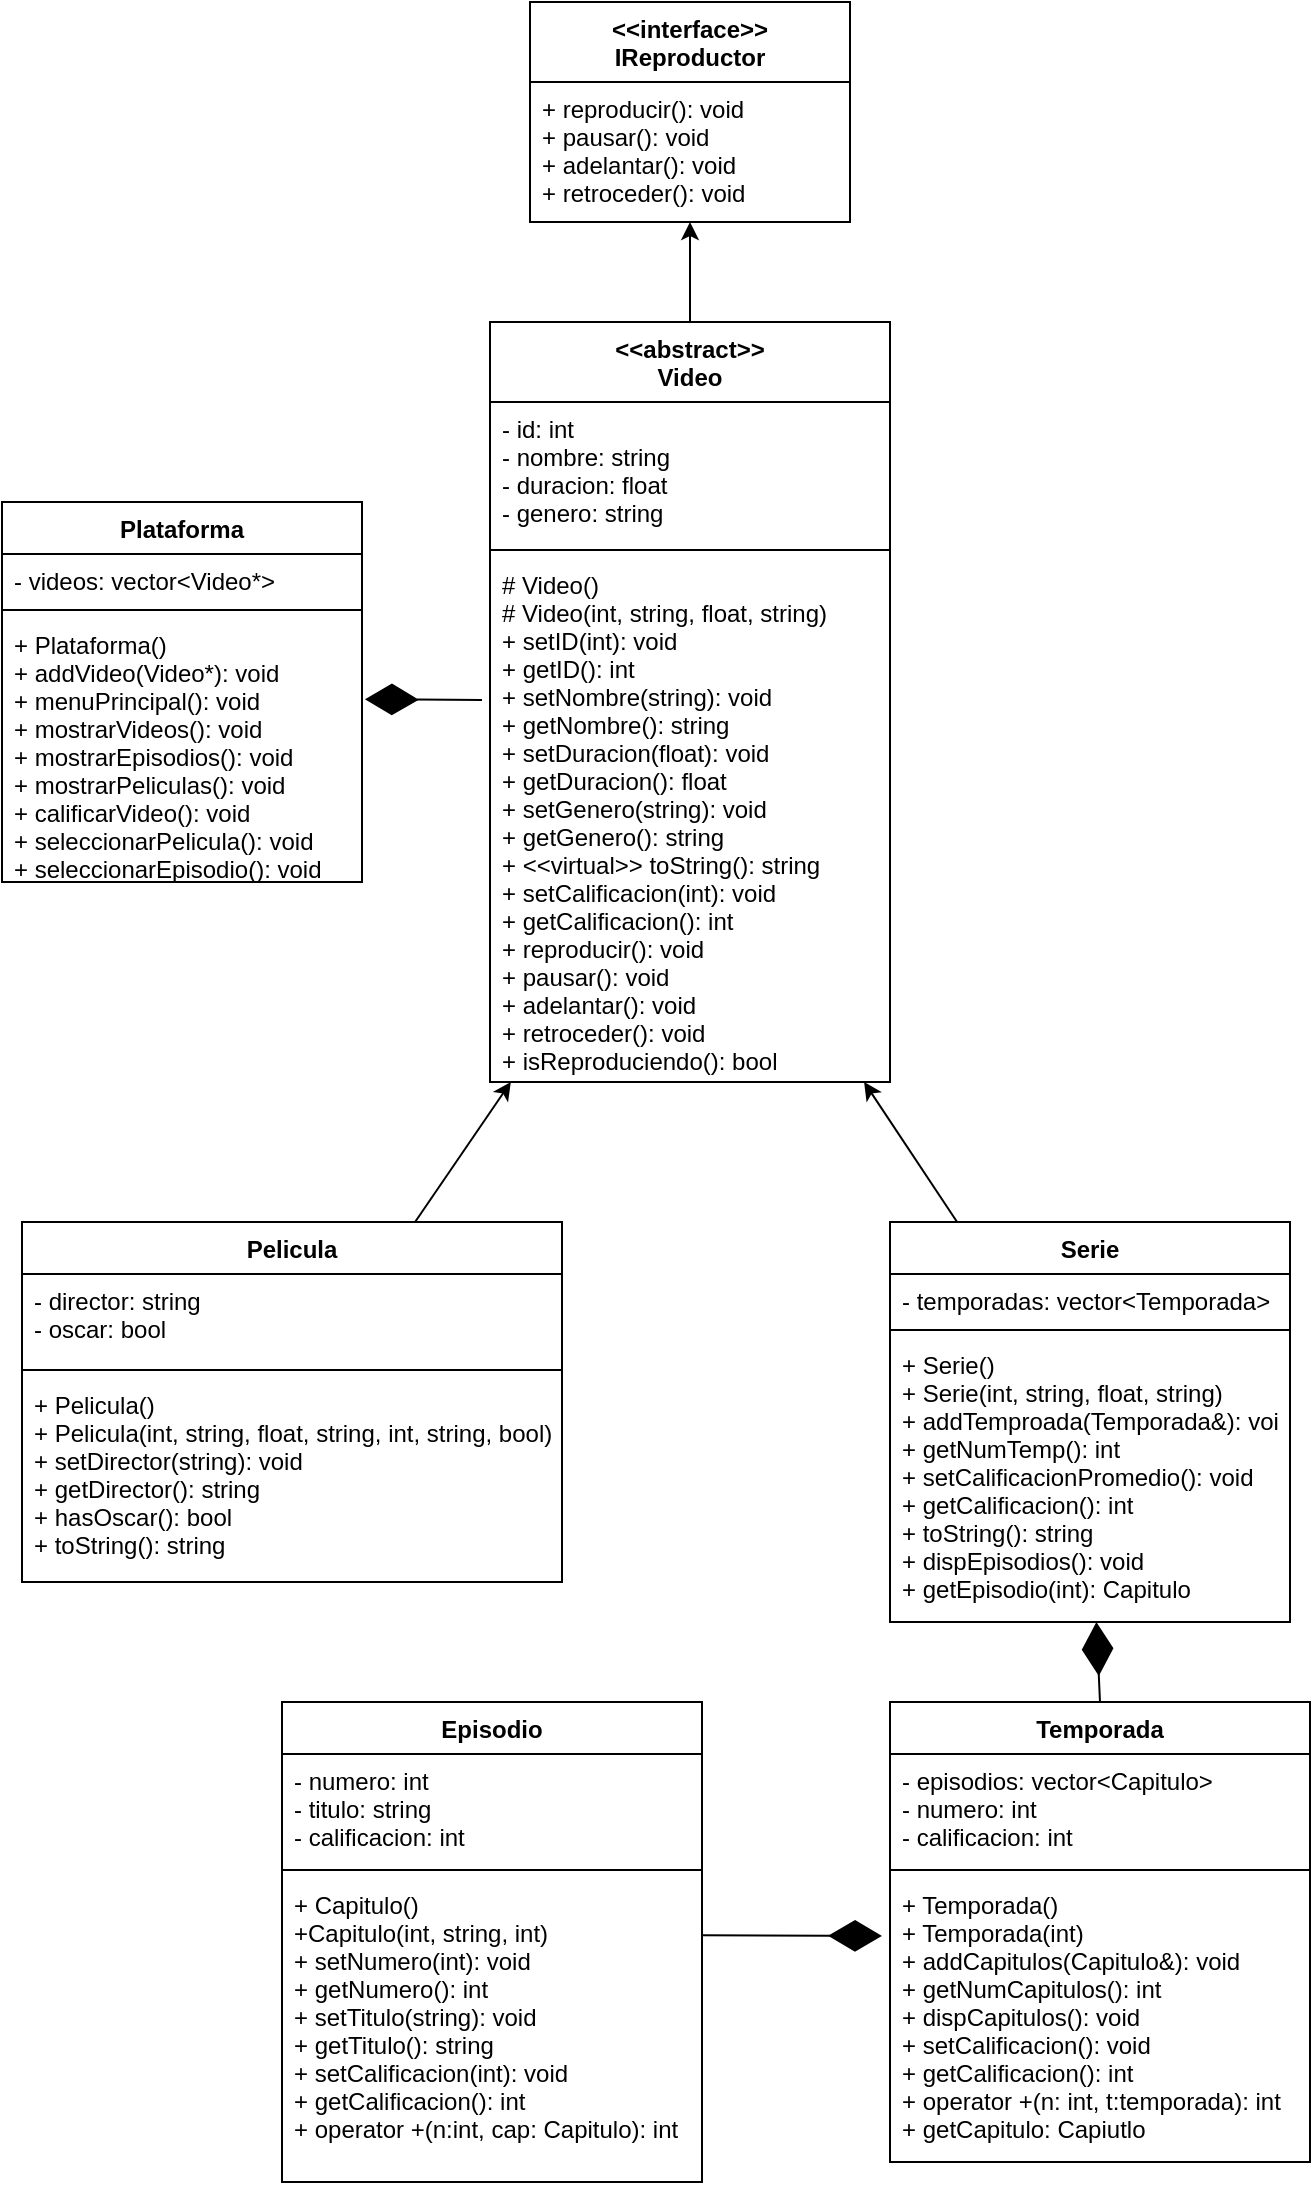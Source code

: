<mxfile>
    <diagram id="1UYdqOTCXsdHYkh4QDZj" name="Page-1">
        <mxGraphModel dx="899" dy="1500" grid="1" gridSize="10" guides="1" tooltips="1" connect="1" arrows="1" fold="1" page="1" pageScale="1" pageWidth="827" pageHeight="1169" math="0" shadow="0">
            <root>
                <mxCell id="0"/>
                <mxCell id="1" parent="0"/>
                <mxCell id="37" value="" style="edgeStyle=none;html=1;" parent="1" source="2" target="34" edge="1">
                    <mxGeometry relative="1" as="geometry"/>
                </mxCell>
                <mxCell id="2" value="&lt;&lt;abstract&gt;&gt;&#10;Video" style="swimlane;fontStyle=1;align=center;verticalAlign=top;childLayout=stackLayout;horizontal=1;startSize=40;horizontalStack=0;resizeParent=1;resizeParentMax=0;resizeLast=0;collapsible=1;marginBottom=0;" parent="1" vertex="1">
                    <mxGeometry x="324" y="-90" width="200" height="380" as="geometry"/>
                </mxCell>
                <mxCell id="3" value="- id: int&#10;- nombre: string&#10;- duracion: float&#10;- genero: string" style="text;strokeColor=none;fillColor=none;align=left;verticalAlign=top;spacingLeft=4;spacingRight=4;overflow=hidden;rotatable=0;points=[[0,0.5],[1,0.5]];portConstraint=eastwest;" parent="2" vertex="1">
                    <mxGeometry y="40" width="200" height="70" as="geometry"/>
                </mxCell>
                <mxCell id="4" value="" style="line;strokeWidth=1;fillColor=none;align=left;verticalAlign=middle;spacingTop=-1;spacingLeft=3;spacingRight=3;rotatable=0;labelPosition=right;points=[];portConstraint=eastwest;strokeColor=inherit;" parent="2" vertex="1">
                    <mxGeometry y="110" width="200" height="8" as="geometry"/>
                </mxCell>
                <mxCell id="5" value="# Video()&#10;# Video(int, string, float, string)&#10;+ setID(int): void&#10;+ getID(): int&#10;+ setNombre(string): void&#10;+ getNombre(): string&#10;+ setDuracion(float): void&#10;+ getDuracion(): float&#10;+ setGenero(string): void&#10;+ getGenero(): string&#10;+ &lt;&lt;virtual&gt;&gt; toString(): string&#10;+ setCalificacion(int): void&#10;+ getCalificacion(): int&#10;+ reproducir(): void&#10;+ pausar(): void&#10;+ adelantar(): void&#10;+ retroceder(): void&#10;+ isReproduciendo(): bool" style="text;strokeColor=none;fillColor=none;align=left;verticalAlign=top;spacingLeft=4;spacingRight=4;overflow=hidden;rotatable=0;points=[[0,0.5],[1,0.5]];portConstraint=eastwest;" parent="2" vertex="1">
                    <mxGeometry y="118" width="200" height="262" as="geometry"/>
                </mxCell>
                <mxCell id="24" value="" style="edgeStyle=none;html=1;" parent="1" source="6" target="5" edge="1">
                    <mxGeometry relative="1" as="geometry"/>
                </mxCell>
                <mxCell id="6" value="Serie" style="swimlane;fontStyle=1;align=center;verticalAlign=top;childLayout=stackLayout;horizontal=1;startSize=26;horizontalStack=0;resizeParent=1;resizeParentMax=0;resizeLast=0;collapsible=1;marginBottom=0;" parent="1" vertex="1">
                    <mxGeometry x="524" y="360" width="200" height="200" as="geometry"/>
                </mxCell>
                <mxCell id="7" value="- temporadas: vector&lt;Temporada&gt;" style="text;strokeColor=none;fillColor=none;align=left;verticalAlign=top;spacingLeft=4;spacingRight=4;overflow=hidden;rotatable=0;points=[[0,0.5],[1,0.5]];portConstraint=eastwest;" parent="6" vertex="1">
                    <mxGeometry y="26" width="200" height="24" as="geometry"/>
                </mxCell>
                <mxCell id="8" value="" style="line;strokeWidth=1;fillColor=none;align=left;verticalAlign=middle;spacingTop=-1;spacingLeft=3;spacingRight=3;rotatable=0;labelPosition=right;points=[];portConstraint=eastwest;strokeColor=inherit;" parent="6" vertex="1">
                    <mxGeometry y="50" width="200" height="8" as="geometry"/>
                </mxCell>
                <mxCell id="9" value="+ Serie()&#10;+ Serie(int, string, float, string)&#10;+ addTemproada(Temporada&amp;): void&#10;+ getNumTemp(): int&#10;+ setCalificacionPromedio(): void&#10;+ getCalificacion(): int&#10;+ toString(): string&#10;+ dispEpisodios(): void&#10;+ getEpisodio(int): Capitulo" style="text;strokeColor=none;fillColor=none;align=left;verticalAlign=top;spacingLeft=4;spacingRight=4;overflow=hidden;rotatable=0;points=[[0,0.5],[1,0.5]];portConstraint=eastwest;" parent="6" vertex="1">
                    <mxGeometry y="58" width="200" height="142" as="geometry"/>
                </mxCell>
                <mxCell id="25" value="" style="edgeStyle=none;html=1;" parent="1" source="10" target="5" edge="1">
                    <mxGeometry relative="1" as="geometry"/>
                </mxCell>
                <mxCell id="10" value="Pelicula" style="swimlane;fontStyle=1;align=center;verticalAlign=top;childLayout=stackLayout;horizontal=1;startSize=26;horizontalStack=0;resizeParent=1;resizeParentMax=0;resizeLast=0;collapsible=1;marginBottom=0;" parent="1" vertex="1">
                    <mxGeometry x="90" y="360" width="270" height="180" as="geometry"/>
                </mxCell>
                <mxCell id="11" value="- director: string&#10;- oscar: bool" style="text;strokeColor=none;fillColor=none;align=left;verticalAlign=top;spacingLeft=4;spacingRight=4;overflow=hidden;rotatable=0;points=[[0,0.5],[1,0.5]];portConstraint=eastwest;" parent="10" vertex="1">
                    <mxGeometry y="26" width="270" height="44" as="geometry"/>
                </mxCell>
                <mxCell id="12" value="" style="line;strokeWidth=1;fillColor=none;align=left;verticalAlign=middle;spacingTop=-1;spacingLeft=3;spacingRight=3;rotatable=0;labelPosition=right;points=[];portConstraint=eastwest;strokeColor=inherit;" parent="10" vertex="1">
                    <mxGeometry y="70" width="270" height="8" as="geometry"/>
                </mxCell>
                <mxCell id="13" value="+ Pelicula()&#10;+ Pelicula(int, string, float, string, int, string, bool)&#10;+ setDirector(string): void&#10;+ getDirector(): string&#10;+ hasOscar(): bool&#10;+ toString(): string" style="text;strokeColor=none;fillColor=none;align=left;verticalAlign=top;spacingLeft=4;spacingRight=4;overflow=hidden;rotatable=0;points=[[0,0.5],[1,0.5]];portConstraint=eastwest;" parent="10" vertex="1">
                    <mxGeometry y="78" width="270" height="102" as="geometry"/>
                </mxCell>
                <mxCell id="14" value="Temporada" style="swimlane;fontStyle=1;align=center;verticalAlign=top;childLayout=stackLayout;horizontal=1;startSize=26;horizontalStack=0;resizeParent=1;resizeParentMax=0;resizeLast=0;collapsible=1;marginBottom=0;" parent="1" vertex="1">
                    <mxGeometry x="524" y="600" width="210" height="230" as="geometry"/>
                </mxCell>
                <mxCell id="15" value="- episodios: vector&lt;Capitulo&gt;&#10;- numero: int&#10;- calificacion: int" style="text;strokeColor=none;fillColor=none;align=left;verticalAlign=top;spacingLeft=4;spacingRight=4;overflow=hidden;rotatable=0;points=[[0,0.5],[1,0.5]];portConstraint=eastwest;" parent="14" vertex="1">
                    <mxGeometry y="26" width="210" height="54" as="geometry"/>
                </mxCell>
                <mxCell id="16" value="" style="line;strokeWidth=1;fillColor=none;align=left;verticalAlign=middle;spacingTop=-1;spacingLeft=3;spacingRight=3;rotatable=0;labelPosition=right;points=[];portConstraint=eastwest;strokeColor=inherit;" parent="14" vertex="1">
                    <mxGeometry y="80" width="210" height="8" as="geometry"/>
                </mxCell>
                <mxCell id="17" value="+ Temporada()&#10;+ Temporada(int)&#10;+ addCapitulos(Capitulo&amp;): void&#10;+ getNumCapitulos(): int&#10;+ dispCapitulos(): void&#10;+ setCalificacion(): void&#10;+ getCalificacion(): int&#10;+ operator +(n: int, t:temporada): int&#10;+ getCapitulo: Capiutlo" style="text;strokeColor=none;fillColor=none;align=left;verticalAlign=top;spacingLeft=4;spacingRight=4;overflow=hidden;rotatable=0;points=[[0,0.5],[1,0.5]];portConstraint=eastwest;" parent="14" vertex="1">
                    <mxGeometry y="88" width="210" height="142" as="geometry"/>
                </mxCell>
                <mxCell id="19" value="Episodio" style="swimlane;fontStyle=1;align=center;verticalAlign=top;childLayout=stackLayout;horizontal=1;startSize=26;horizontalStack=0;resizeParent=1;resizeParentMax=0;resizeLast=0;collapsible=1;marginBottom=0;" parent="1" vertex="1">
                    <mxGeometry x="220" y="600" width="210" height="240" as="geometry"/>
                </mxCell>
                <mxCell id="20" value="- numero: int&#10;- titulo: string&#10;- calificacion: int" style="text;strokeColor=none;fillColor=none;align=left;verticalAlign=top;spacingLeft=4;spacingRight=4;overflow=hidden;rotatable=0;points=[[0,0.5],[1,0.5]];portConstraint=eastwest;" parent="19" vertex="1">
                    <mxGeometry y="26" width="210" height="54" as="geometry"/>
                </mxCell>
                <mxCell id="21" value="" style="line;strokeWidth=1;fillColor=none;align=left;verticalAlign=middle;spacingTop=-1;spacingLeft=3;spacingRight=3;rotatable=0;labelPosition=right;points=[];portConstraint=eastwest;strokeColor=inherit;" parent="19" vertex="1">
                    <mxGeometry y="80" width="210" height="8" as="geometry"/>
                </mxCell>
                <mxCell id="22" value="+ Capitulo()&#10;+Capitulo(int, string, int)&#10;+ setNumero(int): void&#10;+ getNumero(): int&#10;+ setTitulo(string): void&#10;+ getTitulo(): string&#10;+ setCalificacion(int): void&#10;+ getCalificacion(): int&#10;+ operator +(n:int, cap: Capitulo): int" style="text;strokeColor=none;fillColor=none;align=left;verticalAlign=top;spacingLeft=4;spacingRight=4;overflow=hidden;rotatable=0;points=[[0,0.5],[1,0.5]];portConstraint=eastwest;" parent="19" vertex="1">
                    <mxGeometry y="88" width="210" height="152" as="geometry"/>
                </mxCell>
                <mxCell id="26" value="" style="endArrow=diamondThin;endFill=1;endSize=24;html=1;exitX=0.5;exitY=0;exitDx=0;exitDy=0;" parent="1" source="14" target="9" edge="1">
                    <mxGeometry width="160" relative="1" as="geometry">
                        <mxPoint x="604" y="640" as="sourcePoint"/>
                        <mxPoint x="514" y="560" as="targetPoint"/>
                    </mxGeometry>
                </mxCell>
                <mxCell id="33" value="&lt;&lt;interface&gt;&gt;&#10;IReproductor" style="swimlane;fontStyle=1;align=center;verticalAlign=top;childLayout=stackLayout;horizontal=1;startSize=40;horizontalStack=0;resizeParent=1;resizeParentMax=0;resizeLast=0;collapsible=1;marginBottom=0;" parent="1" vertex="1">
                    <mxGeometry x="344" y="-250" width="160" height="110" as="geometry"/>
                </mxCell>
                <mxCell id="34" value="+ reproducir(): void&#10;+ pausar(): void&#10;+ adelantar(): void&#10;+ retroceder(): void" style="text;strokeColor=none;fillColor=none;align=left;verticalAlign=top;spacingLeft=4;spacingRight=4;overflow=hidden;rotatable=0;points=[[0,0.5],[1,0.5]];portConstraint=eastwest;" parent="33" vertex="1">
                    <mxGeometry y="40" width="160" height="70" as="geometry"/>
                </mxCell>
                <mxCell id="27" value="" style="endArrow=diamondThin;endFill=1;endSize=24;html=1;exitX=0.999;exitY=0.188;exitDx=0;exitDy=0;exitPerimeter=0;" parent="1" source="22" edge="1">
                    <mxGeometry width="160" relative="1" as="geometry">
                        <mxPoint x="610" y="890" as="sourcePoint"/>
                        <mxPoint x="520" y="717" as="targetPoint"/>
                    </mxGeometry>
                </mxCell>
                <mxCell id="39" value="Plataforma" style="swimlane;fontStyle=1;align=center;verticalAlign=top;childLayout=stackLayout;horizontal=1;startSize=26;horizontalStack=0;resizeParent=1;resizeParentMax=0;resizeLast=0;collapsible=1;marginBottom=0;" parent="1" vertex="1">
                    <mxGeometry x="80" width="180" height="190" as="geometry"/>
                </mxCell>
                <mxCell id="40" value="- videos: vector&lt;Video*&gt;&#10;" style="text;strokeColor=none;fillColor=none;align=left;verticalAlign=top;spacingLeft=4;spacingRight=4;overflow=hidden;rotatable=0;points=[[0,0.5],[1,0.5]];portConstraint=eastwest;" parent="39" vertex="1">
                    <mxGeometry y="26" width="180" height="24" as="geometry"/>
                </mxCell>
                <mxCell id="41" value="" style="line;strokeWidth=1;fillColor=none;align=left;verticalAlign=middle;spacingTop=-1;spacingLeft=3;spacingRight=3;rotatable=0;labelPosition=right;points=[];portConstraint=eastwest;strokeColor=inherit;" parent="39" vertex="1">
                    <mxGeometry y="50" width="180" height="8" as="geometry"/>
                </mxCell>
                <mxCell id="42" value="+ Plataforma()&#10;+ addVideo(Video*): void&#10;+ menuPrincipal(): void&#10;+ mostrarVideos(): void&#10;+ mostrarEpisodios(): void&#10;+ mostrarPeliculas(): void&#10;+ calificarVideo(): void&#10;+ seleccionarPelicula(): void&#10;+ seleccionarEpisodio(): void" style="text;strokeColor=none;fillColor=none;align=left;verticalAlign=top;spacingLeft=4;spacingRight=4;overflow=hidden;rotatable=0;points=[[0,0.5],[1,0.5]];portConstraint=eastwest;" parent="39" vertex="1">
                    <mxGeometry y="58" width="180" height="132" as="geometry"/>
                </mxCell>
                <mxCell id="43" value="" style="endArrow=diamondThin;endFill=1;endSize=24;html=1;entryX=1.008;entryY=0.308;entryDx=0;entryDy=0;entryPerimeter=0;" parent="1" target="42" edge="1">
                    <mxGeometry width="160" relative="1" as="geometry">
                        <mxPoint x="320" y="99" as="sourcePoint"/>
                        <mxPoint x="290" y="80" as="targetPoint"/>
                    </mxGeometry>
                </mxCell>
            </root>
        </mxGraphModel>
    </diagram>
</mxfile>